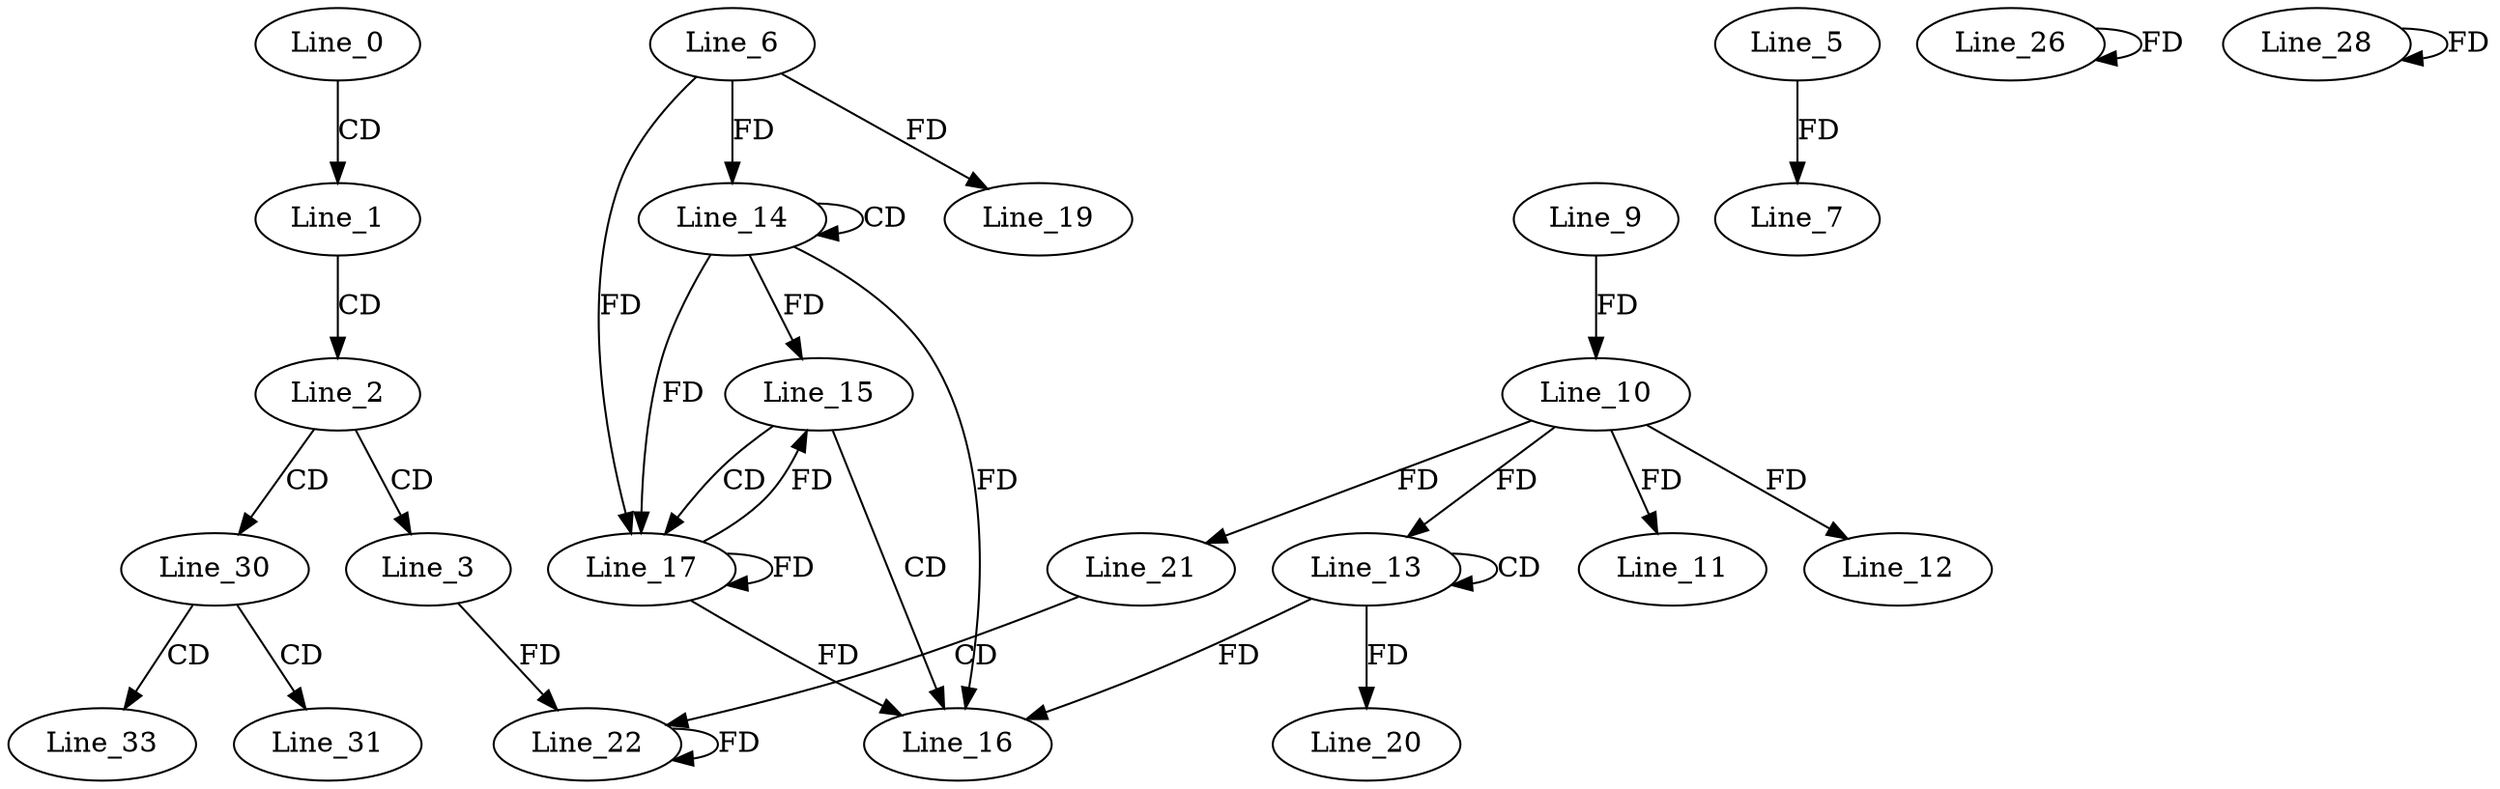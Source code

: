 digraph G {
  Line_0;
  Line_1;
  Line_2;
  Line_3;
  Line_5;
  Line_7;
  Line_9;
  Line_10;
  Line_10;
  Line_11;
  Line_12;
  Line_13;
  Line_13;
  Line_14;
  Line_14;
  Line_6;
  Line_15;
  Line_16;
  Line_17;
  Line_17;
  Line_19;
  Line_20;
  Line_21;
  Line_21;
  Line_21;
  Line_22;
  Line_26;
  Line_28;
  Line_30;
  Line_31;
  Line_33;
  Line_0 -> Line_1 [ label="CD" ];
  Line_1 -> Line_2 [ label="CD" ];
  Line_2 -> Line_3 [ label="CD" ];
  Line_5 -> Line_7 [ label="FD" ];
  Line_9 -> Line_10 [ label="FD" ];
  Line_10 -> Line_11 [ label="FD" ];
  Line_10 -> Line_12 [ label="FD" ];
  Line_13 -> Line_13 [ label="CD" ];
  Line_10 -> Line_13 [ label="FD" ];
  Line_14 -> Line_14 [ label="CD" ];
  Line_6 -> Line_14 [ label="FD" ];
  Line_14 -> Line_15 [ label="FD" ];
  Line_15 -> Line_16 [ label="CD" ];
  Line_13 -> Line_16 [ label="FD" ];
  Line_14 -> Line_16 [ label="FD" ];
  Line_15 -> Line_17 [ label="CD" ];
  Line_17 -> Line_17 [ label="FD" ];
  Line_14 -> Line_17 [ label="FD" ];
  Line_6 -> Line_17 [ label="FD" ];
  Line_6 -> Line_19 [ label="FD" ];
  Line_13 -> Line_20 [ label="FD" ];
  Line_10 -> Line_21 [ label="FD" ];
  Line_21 -> Line_22 [ label="CD" ];
  Line_3 -> Line_22 [ label="FD" ];
  Line_22 -> Line_22 [ label="FD" ];
  Line_26 -> Line_26 [ label="FD" ];
  Line_28 -> Line_28 [ label="FD" ];
  Line_2 -> Line_30 [ label="CD" ];
  Line_30 -> Line_31 [ label="CD" ];
  Line_30 -> Line_33 [ label="CD" ];
  Line_17 -> Line_15 [ label="FD" ];
  Line_17 -> Line_16 [ label="FD" ];
}
